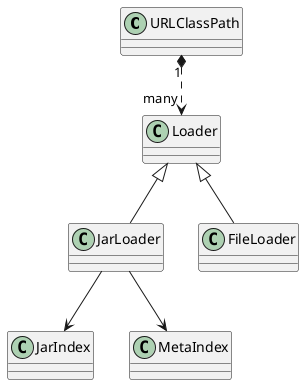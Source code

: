 @startuml
URLClassPath "1" *..> "many" Loader

Loader <|-- JarLoader
Loader <|-- FileLoader

JarLoader --> JarIndex
JarLoader --> MetaIndex

@enduml
